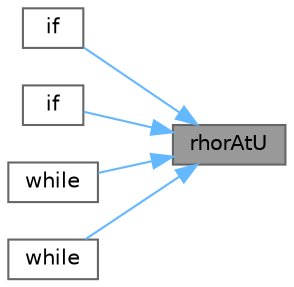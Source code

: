 digraph "rhorAtU"
{
 // LATEX_PDF_SIZE
  bgcolor="transparent";
  edge [fontname=Helvetica,fontsize=10,labelfontname=Helvetica,labelfontsize=10];
  node [fontname=Helvetica,fontsize=10,shape=box,height=0.2,width=0.4];
  rankdir="RL";
  Node1 [id="Node000001",label="rhorAtU",height=0.2,width=0.4,color="gray40", fillcolor="grey60", style="filled", fontcolor="black",tooltip=" "];
  Node1 -> Node2 [id="edge1_Node000001_Node000002",dir="back",color="steelblue1",style="solid",tooltip=" "];
  Node2 [id="Node000002",label="if",height=0.2,width=0.4,color="grey40", fillcolor="white", style="filled",URL="$combustion_2reactingFoam_2pcEqn_8H.html#a8b7f998449b569bf0b55d8c54cbac3cc",tooltip=" "];
  Node1 -> Node3 [id="edge2_Node000001_Node000003",dir="back",color="steelblue1",style="solid",tooltip=" "];
  Node3 [id="Node000003",label="if",height=0.2,width=0.4,color="grey40", fillcolor="white", style="filled",URL="$compressible_2rhoSimpleFoam_2pcEqn_8H.html#ae89c52693c4c26f24fd327b88d3d696a",tooltip=" "];
  Node1 -> Node4 [id="edge3_Node000001_Node000004",dir="back",color="steelblue1",style="solid",tooltip=" "];
  Node4 [id="Node000004",label="while",height=0.2,width=0.4,color="grey40", fillcolor="white", style="filled",URL="$combustion_2reactingFoam_2pcEqn_8H.html#ab13470e79e249d04c443bf59be9ff31d",tooltip=" "];
  Node1 -> Node5 [id="edge4_Node000001_Node000005",dir="back",color="steelblue1",style="solid",tooltip=" "];
  Node5 [id="Node000005",label="while",height=0.2,width=0.4,color="grey40", fillcolor="white", style="filled",URL="$compressible_2rhoSimpleFoam_2pcEqn_8H.html#a80a1a15f423dbb405b1a80b4354d5793",tooltip=" "];
}
